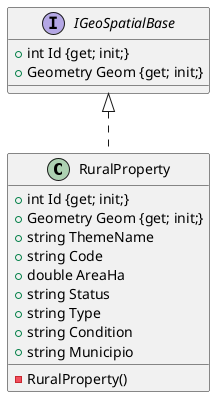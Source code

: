 @startuml

class RuralProperty implements IGeoSpatialBase {
    {field} +int Id {get; init;}
    {field} +Geometry Geom {get; init;}
    {field} +string ThemeName
    {field} +string Code
    {field} +double AreaHa
    {field} +string Status
    {field} +string Type
    {field} +string Condition
    {field} +string Municipio
    {method} -RuralProperty()
}

interface IGeoSpatialBase {
    {field} +int Id {get; init;}
    {field} +Geometry Geom {get; init;}
}

@enduml
